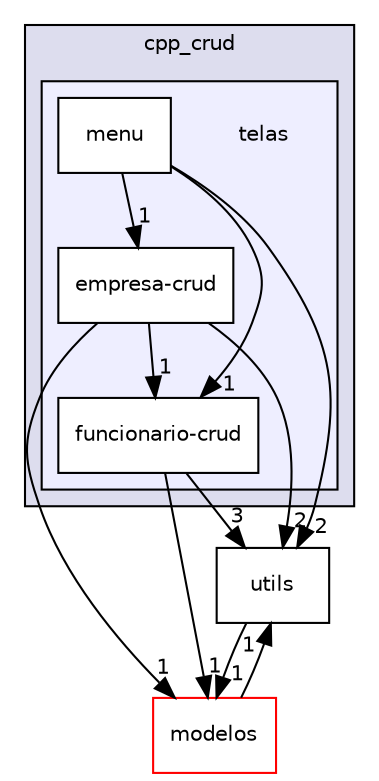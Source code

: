 digraph "telas" {
  compound=true
  node [ fontsize="10", fontname="Helvetica"];
  edge [ labelfontsize="10", labelfontname="Helvetica"];
  subgraph clusterdir_6c795f06dc412c87eb16bc87370df407 {
    graph [ bgcolor="#ddddee", pencolor="black", label="cpp_crud" fontname="Helvetica", fontsize="10", URL="dir_6c795f06dc412c87eb16bc87370df407.html"]
  subgraph clusterdir_5d282c79e18de9b23f65499bb0654c65 {
    graph [ bgcolor="#eeeeff", pencolor="black", label="" URL="dir_5d282c79e18de9b23f65499bb0654c65.html"];
    dir_5d282c79e18de9b23f65499bb0654c65 [shape=plaintext label="telas"];
    dir_438cda97e01fffad0620c8254695cc34 [shape=box label="empresa-crud" color="black" fillcolor="white" style="filled" URL="dir_438cda97e01fffad0620c8254695cc34.html"];
    dir_fec80f1a953c957f1fc1d7ebcf9e0a98 [shape=box label="funcionario-crud" color="black" fillcolor="white" style="filled" URL="dir_fec80f1a953c957f1fc1d7ebcf9e0a98.html"];
    dir_4fbf45353d8e40a70c99d30ac9c5c0fc [shape=box label="menu" color="black" fillcolor="white" style="filled" URL="dir_4fbf45353d8e40a70c99d30ac9c5c0fc.html"];
  }
  }
  dir_64e357e4ea38da5024ccc9033c1be606 [shape=box label="utils" URL="dir_64e357e4ea38da5024ccc9033c1be606.html"];
  dir_d5d3d92794e0ecc2973575bb718831bd [shape=box label="modelos" fillcolor="white" style="filled" color="red" URL="dir_d5d3d92794e0ecc2973575bb718831bd.html"];
  dir_64e357e4ea38da5024ccc9033c1be606->dir_d5d3d92794e0ecc2973575bb718831bd [headlabel="1", labeldistance=1.5 headhref="dir_000001_000002.html"];
  dir_4fbf45353d8e40a70c99d30ac9c5c0fc->dir_64e357e4ea38da5024ccc9033c1be606 [headlabel="2", labeldistance=1.5 headhref="dir_000009_000001.html"];
  dir_4fbf45353d8e40a70c99d30ac9c5c0fc->dir_438cda97e01fffad0620c8254695cc34 [headlabel="1", labeldistance=1.5 headhref="dir_000009_000005.html"];
  dir_4fbf45353d8e40a70c99d30ac9c5c0fc->dir_fec80f1a953c957f1fc1d7ebcf9e0a98 [headlabel="1", labeldistance=1.5 headhref="dir_000009_000007.html"];
  dir_438cda97e01fffad0620c8254695cc34->dir_64e357e4ea38da5024ccc9033c1be606 [headlabel="2", labeldistance=1.5 headhref="dir_000005_000001.html"];
  dir_438cda97e01fffad0620c8254695cc34->dir_fec80f1a953c957f1fc1d7ebcf9e0a98 [headlabel="1", labeldistance=1.5 headhref="dir_000005_000007.html"];
  dir_438cda97e01fffad0620c8254695cc34->dir_d5d3d92794e0ecc2973575bb718831bd [headlabel="1", labeldistance=1.5 headhref="dir_000005_000002.html"];
  dir_fec80f1a953c957f1fc1d7ebcf9e0a98->dir_64e357e4ea38da5024ccc9033c1be606 [headlabel="3", labeldistance=1.5 headhref="dir_000007_000001.html"];
  dir_fec80f1a953c957f1fc1d7ebcf9e0a98->dir_d5d3d92794e0ecc2973575bb718831bd [headlabel="1", labeldistance=1.5 headhref="dir_000007_000002.html"];
  dir_d5d3d92794e0ecc2973575bb718831bd->dir_64e357e4ea38da5024ccc9033c1be606 [headlabel="1", labeldistance=1.5 headhref="dir_000002_000001.html"];
}
